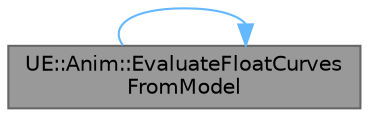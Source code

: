 digraph "UE::Anim::EvaluateFloatCurvesFromModel"
{
 // INTERACTIVE_SVG=YES
 // LATEX_PDF_SIZE
  bgcolor="transparent";
  edge [fontname=Helvetica,fontsize=10,labelfontname=Helvetica,labelfontsize=10];
  node [fontname=Helvetica,fontsize=10,shape=box,height=0.2,width=0.4];
  rankdir="LR";
  Node1 [id="Node000001",label="UE::Anim::EvaluateFloatCurves\lFromModel",height=0.2,width=0.4,color="gray40", fillcolor="grey60", style="filled", fontcolor="black",tooltip="Populates float curves according to the data stored within a IAnimationDataModel provided a time to s..."];
  Node1 -> Node1 [id="edge1_Node000001_Node000001",color="steelblue1",style="solid",tooltip=" "];
}
